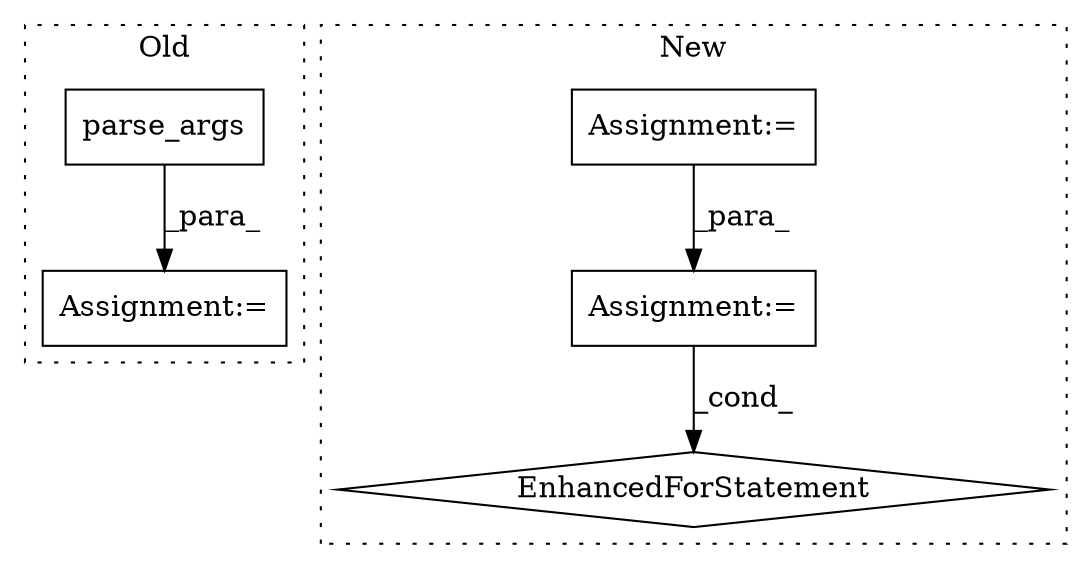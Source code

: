 digraph G {
subgraph cluster0 {
1 [label="parse_args" a="32" s="5739" l="12" shape="box"];
5 [label="Assignment:=" a="7" s="5762" l="1" shape="box"];
label = "Old";
style="dotted";
}
subgraph cluster1 {
2 [label="EnhancedForStatement" a="70" s="4581,4652" l="57,2" shape="diamond"];
3 [label="Assignment:=" a="7" s="3979" l="1" shape="box"];
4 [label="Assignment:=" a="7" s="4539" l="1" shape="box"];
label = "New";
style="dotted";
}
1 -> 5 [label="_para_"];
3 -> 4 [label="_para_"];
4 -> 2 [label="_cond_"];
}